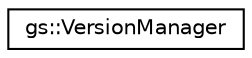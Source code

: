 digraph "Graphical Class Hierarchy"
{
 // LATEX_PDF_SIZE
  edge [fontname="Helvetica",fontsize="10",labelfontname="Helvetica",labelfontsize="10"];
  node [fontname="Helvetica",fontsize="10",shape=record];
  rankdir="LR";
  Node0 [label="gs::VersionManager",height=0.2,width=0.4,color="black", fillcolor="white", style="filled",URL="$classgs_1_1VersionManager.html",tooltip=" "];
}
